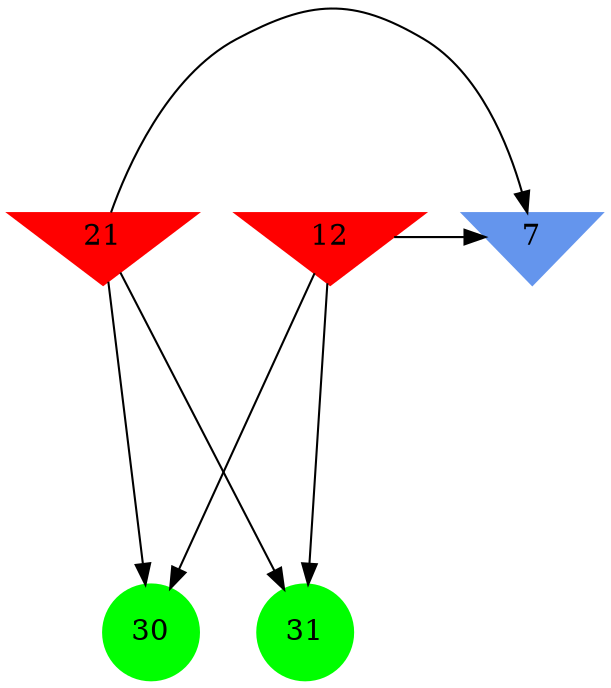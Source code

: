 digraph brain {
	ranksep=2.0;
	7 [shape=invtriangle,style=filled,color=cornflowerblue];
	12 [shape=invtriangle,style=filled,color=red];
	21 [shape=invtriangle,style=filled,color=red];
	30 [shape=circle,style=filled,color=green];
	31 [shape=circle,style=filled,color=green];
	12	->	7;
	12	->	31;
	12	->	30;
	21	->	7;
	21	->	31;
	21	->	30;
	{ rank=same; 7; 12; 21; }
	{ rank=same; }
	{ rank=same; 30; 31; }
}
